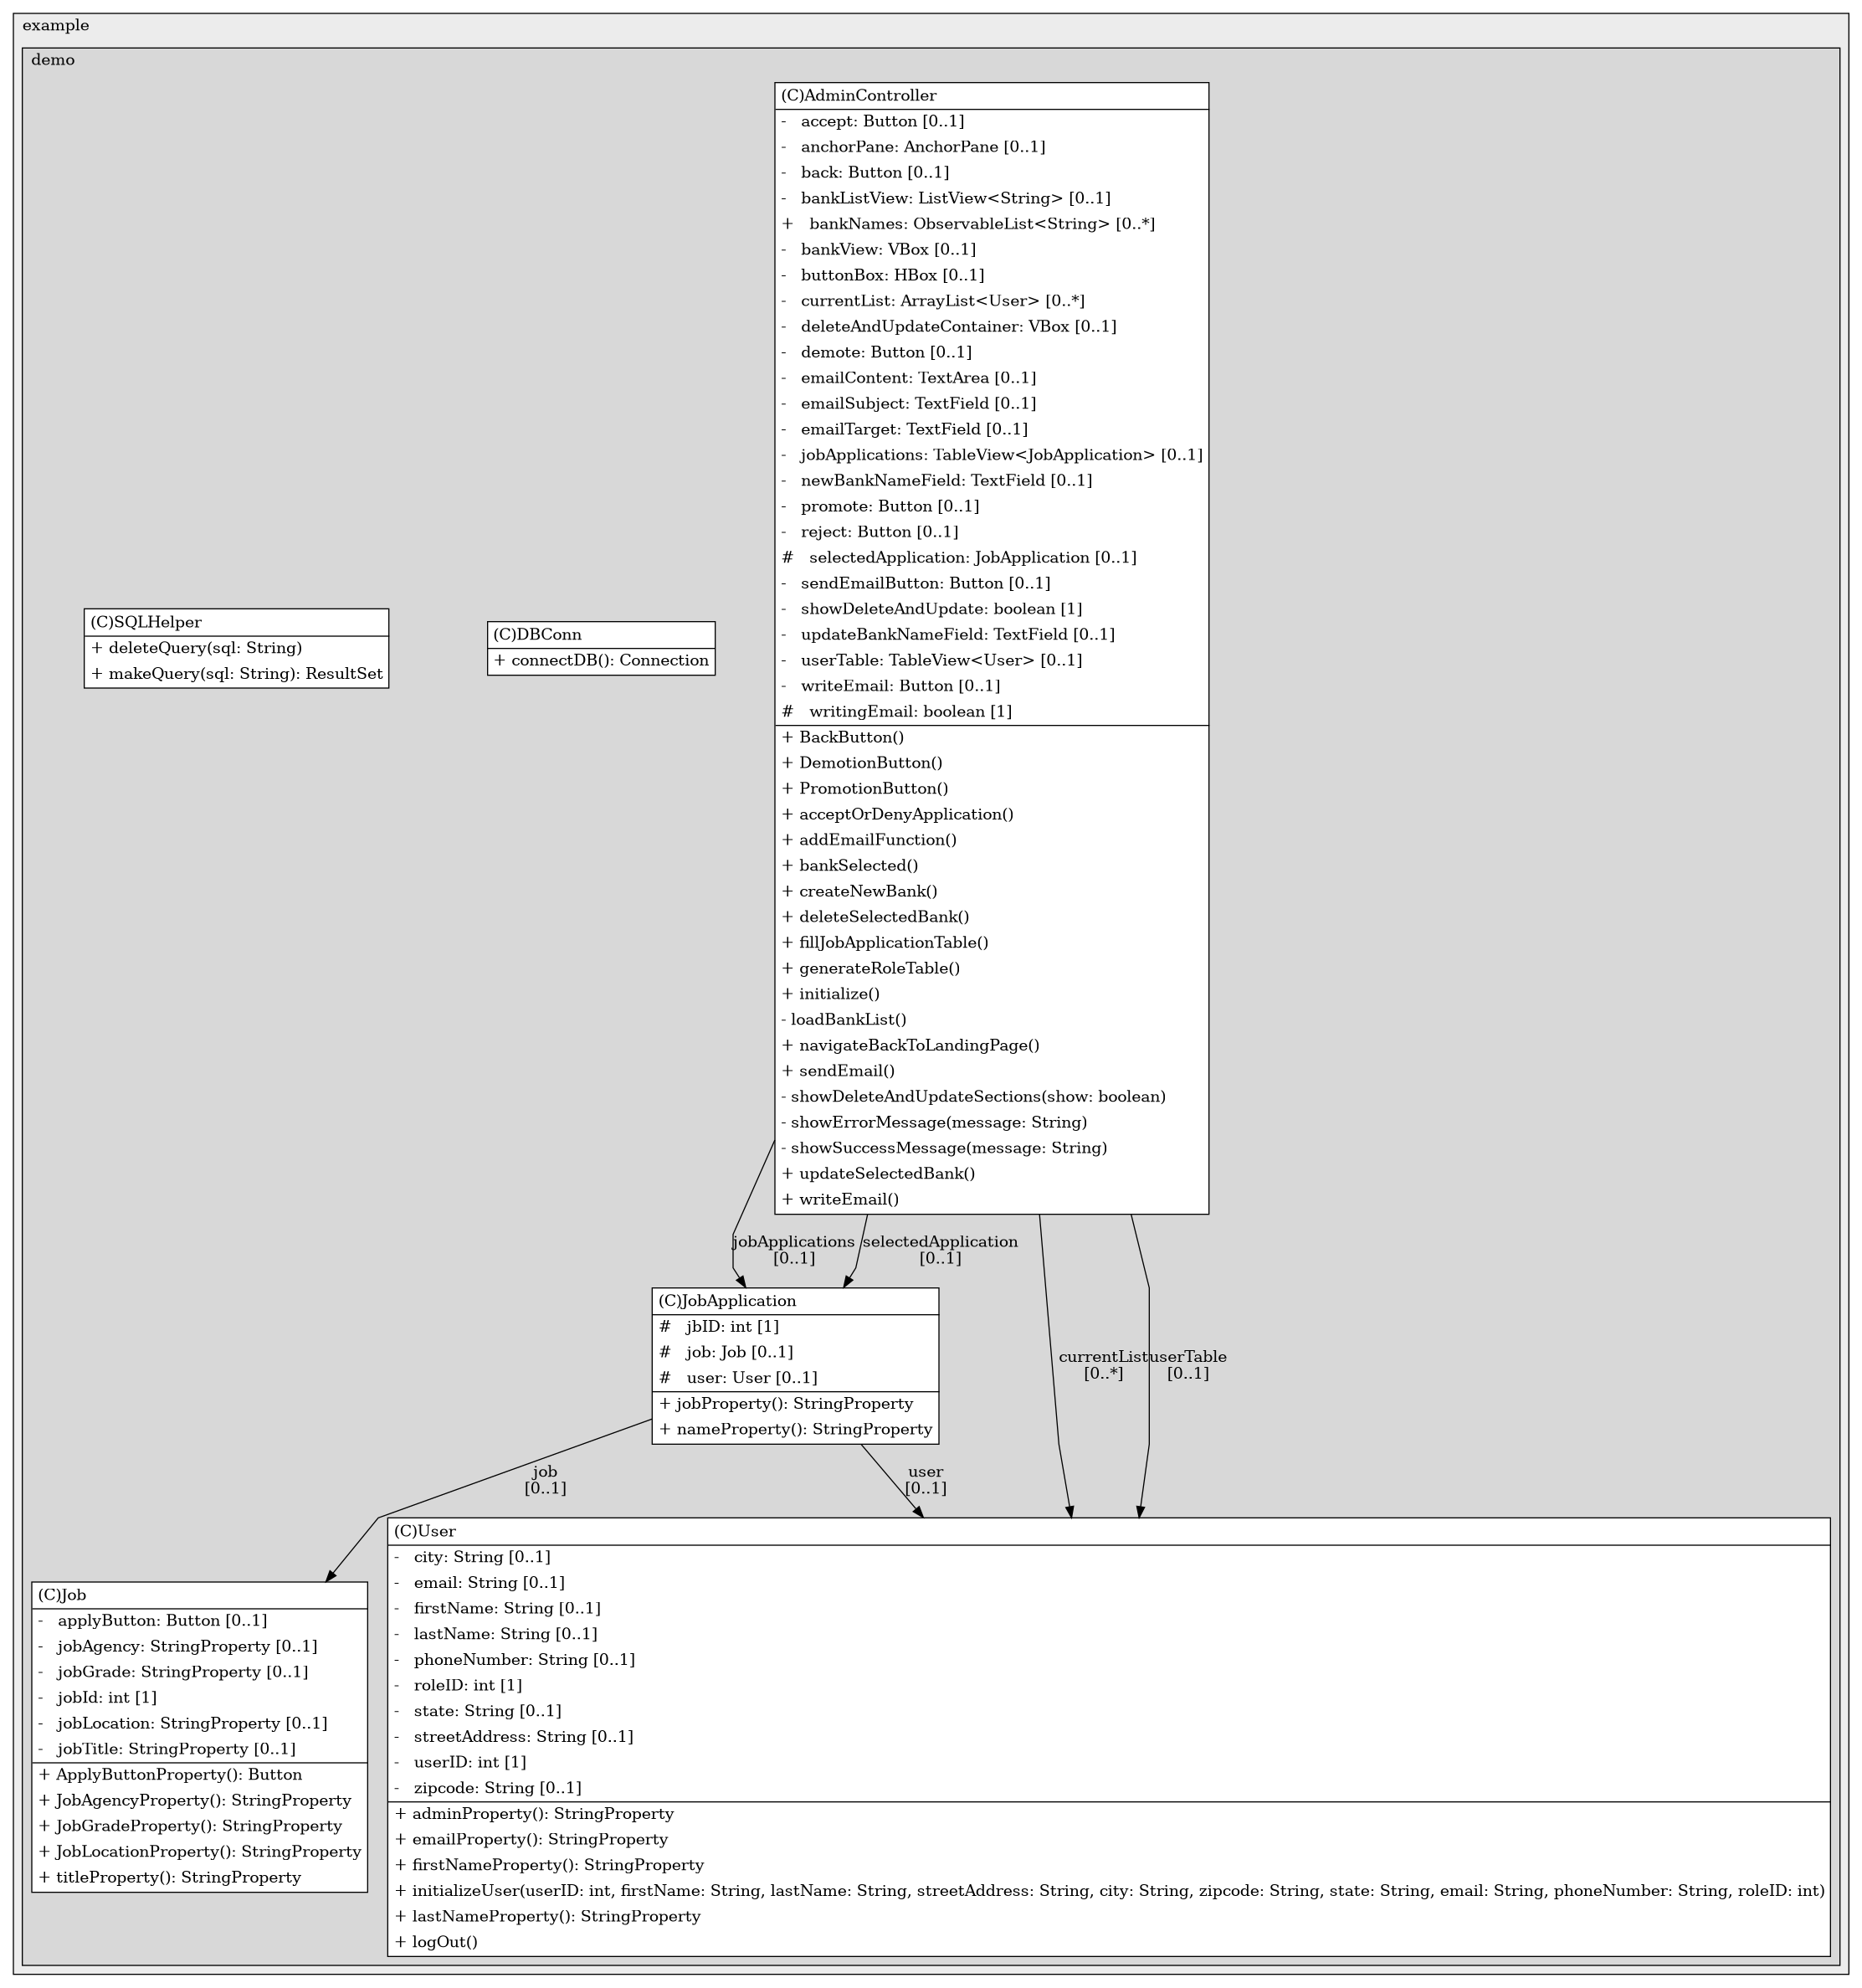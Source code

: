 @startuml

/' diagram meta data start
config=StructureConfiguration;
{
  "projectClassification": {
    "searchMode": "OpenProject", // OpenProject, AllProjects
    "includedProjects": "",
    "pathEndKeywords": "*.impl",
    "isClientPath": "",
    "isClientName": "",
    "isTestPath": "",
    "isTestName": "",
    "isMappingPath": "",
    "isMappingName": "",
    "isDataAccessPath": "",
    "isDataAccessName": "",
    "isDataStructurePath": "",
    "isDataStructureName": "",
    "isInterfaceStructuresPath": "",
    "isInterfaceStructuresName": "",
    "isEntryPointPath": "",
    "isEntryPointName": "",
    "treatFinalFieldsAsMandatory": false
  },
  "graphRestriction": {
    "classPackageExcludeFilter": "",
    "classPackageIncludeFilter": "",
    "classNameExcludeFilter": "",
    "classNameIncludeFilter": "",
    "methodNameExcludeFilter": "",
    "methodNameIncludeFilter": "",
    "removeByInheritance": "", // inheritance/annotation based filtering is done in a second step
    "removeByAnnotation": "",
    "removeByClassPackage": "", // cleanup the graph after inheritance/annotation based filtering is done
    "removeByClassName": "",
    "cutMappings": false,
    "cutEnum": true,
    "cutTests": true,
    "cutClient": true,
    "cutDataAccess": false,
    "cutInterfaceStructures": false,
    "cutDataStructures": false,
    "cutGetterAndSetter": true,
    "cutConstructors": true
  },
  "graphTraversal": {
    "forwardDepth": 6,
    "backwardDepth": 6,
    "classPackageExcludeFilter": "",
    "classPackageIncludeFilter": "",
    "classNameExcludeFilter": "",
    "classNameIncludeFilter": "",
    "methodNameExcludeFilter": "",
    "methodNameIncludeFilter": "",
    "hideMappings": false,
    "hideDataStructures": false,
    "hidePrivateMethods": true,
    "hideInterfaceCalls": true, // indirection: implementation -> interface (is hidden) -> implementation
    "onlyShowApplicationEntryPoints": false, // root node is included
    "useMethodCallsForStructureDiagram": "ForwardOnly" // ForwardOnly, BothDirections, No
  },
  "details": {
    "aggregation": "GroupByClass", // ByClass, GroupByClass, None
    "showClassGenericTypes": true,
    "showMethods": true,
    "showMethodParameterNames": true,
    "showMethodParameterTypes": true,
    "showMethodReturnType": true,
    "showPackageLevels": 2,
    "showDetailedClassStructure": true
  },
  "rootClass": "com.example.demo.AdminController",
  "extensionCallbackMethod": "" // qualified.class.name#methodName - signature: public static String method(String)
}
diagram meta data end '/



digraph g {
    rankdir="TB"
    splines=polyline
    

'nodes 
subgraph cluster_1322970774 { 
   	label=example
	labeljust=l
	fillcolor="#ececec"
	style=filled
   
   subgraph cluster_134842393 { 
   	label=demo
	labeljust=l
	fillcolor="#d8d8d8"
	style=filled
   
   AdminController813456180[
	label=<<TABLE BORDER="1" CELLBORDER="0" CELLPADDING="4" CELLSPACING="0">
<TR><TD ALIGN="LEFT" >(C)AdminController</TD></TR>
<HR/>
<TR><TD ALIGN="LEFT" >-   accept: Button [0..1]</TD></TR>
<TR><TD ALIGN="LEFT" >-   anchorPane: AnchorPane [0..1]</TD></TR>
<TR><TD ALIGN="LEFT" >-   back: Button [0..1]</TD></TR>
<TR><TD ALIGN="LEFT" >-   bankListView: ListView&lt;String&gt; [0..1]</TD></TR>
<TR><TD ALIGN="LEFT" >+   bankNames: ObservableList&lt;String&gt; [0..*]</TD></TR>
<TR><TD ALIGN="LEFT" >-   bankView: VBox [0..1]</TD></TR>
<TR><TD ALIGN="LEFT" >-   buttonBox: HBox [0..1]</TD></TR>
<TR><TD ALIGN="LEFT" >-   currentList: ArrayList&lt;User&gt; [0..*]</TD></TR>
<TR><TD ALIGN="LEFT" >-   deleteAndUpdateContainer: VBox [0..1]</TD></TR>
<TR><TD ALIGN="LEFT" >-   demote: Button [0..1]</TD></TR>
<TR><TD ALIGN="LEFT" >-   emailContent: TextArea [0..1]</TD></TR>
<TR><TD ALIGN="LEFT" >-   emailSubject: TextField [0..1]</TD></TR>
<TR><TD ALIGN="LEFT" >-   emailTarget: TextField [0..1]</TD></TR>
<TR><TD ALIGN="LEFT" >-   jobApplications: TableView&lt;JobApplication&gt; [0..1]</TD></TR>
<TR><TD ALIGN="LEFT" >-   newBankNameField: TextField [0..1]</TD></TR>
<TR><TD ALIGN="LEFT" >-   promote: Button [0..1]</TD></TR>
<TR><TD ALIGN="LEFT" >-   reject: Button [0..1]</TD></TR>
<TR><TD ALIGN="LEFT" >#   selectedApplication: JobApplication [0..1]</TD></TR>
<TR><TD ALIGN="LEFT" >-   sendEmailButton: Button [0..1]</TD></TR>
<TR><TD ALIGN="LEFT" >-   showDeleteAndUpdate: boolean [1]</TD></TR>
<TR><TD ALIGN="LEFT" >-   updateBankNameField: TextField [0..1]</TD></TR>
<TR><TD ALIGN="LEFT" >-   userTable: TableView&lt;User&gt; [0..1]</TD></TR>
<TR><TD ALIGN="LEFT" >-   writeEmail: Button [0..1]</TD></TR>
<TR><TD ALIGN="LEFT" >#   writingEmail: boolean [1]</TD></TR>
<HR/>
<TR><TD ALIGN="LEFT" >+ BackButton()</TD></TR>
<TR><TD ALIGN="LEFT" >+ DemotionButton()</TD></TR>
<TR><TD ALIGN="LEFT" >+ PromotionButton()</TD></TR>
<TR><TD ALIGN="LEFT" >+ acceptOrDenyApplication()</TD></TR>
<TR><TD ALIGN="LEFT" >+ addEmailFunction()</TD></TR>
<TR><TD ALIGN="LEFT" >+ bankSelected()</TD></TR>
<TR><TD ALIGN="LEFT" >+ createNewBank()</TD></TR>
<TR><TD ALIGN="LEFT" >+ deleteSelectedBank()</TD></TR>
<TR><TD ALIGN="LEFT" >+ fillJobApplicationTable()</TD></TR>
<TR><TD ALIGN="LEFT" >+ generateRoleTable()</TD></TR>
<TR><TD ALIGN="LEFT" >+ initialize()</TD></TR>
<TR><TD ALIGN="LEFT" >- loadBankList()</TD></TR>
<TR><TD ALIGN="LEFT" >+ navigateBackToLandingPage()</TD></TR>
<TR><TD ALIGN="LEFT" >+ sendEmail()</TD></TR>
<TR><TD ALIGN="LEFT" >- showDeleteAndUpdateSections(show: boolean)</TD></TR>
<TR><TD ALIGN="LEFT" >- showErrorMessage(message: String)</TD></TR>
<TR><TD ALIGN="LEFT" >- showSuccessMessage(message: String)</TD></TR>
<TR><TD ALIGN="LEFT" >+ updateSelectedBank()</TD></TR>
<TR><TD ALIGN="LEFT" >+ writeEmail()</TD></TR>
</TABLE>>
	style=filled
	margin=0
	shape=plaintext
	fillcolor="#FFFFFF"
];

DBConn813456180[
	label=<<TABLE BORDER="1" CELLBORDER="0" CELLPADDING="4" CELLSPACING="0">
<TR><TD ALIGN="LEFT" >(C)DBConn</TD></TR>
<HR/>
<TR><TD ALIGN="LEFT" >+ connectDB(): Connection</TD></TR>
</TABLE>>
	style=filled
	margin=0
	shape=plaintext
	fillcolor="#FFFFFF"
];

Job813456180[
	label=<<TABLE BORDER="1" CELLBORDER="0" CELLPADDING="4" CELLSPACING="0">
<TR><TD ALIGN="LEFT" >(C)Job</TD></TR>
<HR/>
<TR><TD ALIGN="LEFT" >-   applyButton: Button [0..1]</TD></TR>
<TR><TD ALIGN="LEFT" >-   jobAgency: StringProperty [0..1]</TD></TR>
<TR><TD ALIGN="LEFT" >-   jobGrade: StringProperty [0..1]</TD></TR>
<TR><TD ALIGN="LEFT" >-   jobId: int [1]</TD></TR>
<TR><TD ALIGN="LEFT" >-   jobLocation: StringProperty [0..1]</TD></TR>
<TR><TD ALIGN="LEFT" >-   jobTitle: StringProperty [0..1]</TD></TR>
<HR/>
<TR><TD ALIGN="LEFT" >+ ApplyButtonProperty(): Button</TD></TR>
<TR><TD ALIGN="LEFT" >+ JobAgencyProperty(): StringProperty</TD></TR>
<TR><TD ALIGN="LEFT" >+ JobGradeProperty(): StringProperty</TD></TR>
<TR><TD ALIGN="LEFT" >+ JobLocationProperty(): StringProperty</TD></TR>
<TR><TD ALIGN="LEFT" >+ titleProperty(): StringProperty</TD></TR>
</TABLE>>
	style=filled
	margin=0
	shape=plaintext
	fillcolor="#FFFFFF"
];

JobApplication1563538801[
	label=<<TABLE BORDER="1" CELLBORDER="0" CELLPADDING="4" CELLSPACING="0">
<TR><TD ALIGN="LEFT" >(C)JobApplication</TD></TR>
<HR/>
<TR><TD ALIGN="LEFT" >#   jbID: int [1]</TD></TR>
<TR><TD ALIGN="LEFT" >#   job: Job [0..1]</TD></TR>
<TR><TD ALIGN="LEFT" >#   user: User [0..1]</TD></TR>
<HR/>
<TR><TD ALIGN="LEFT" >+ jobProperty(): StringProperty</TD></TR>
<TR><TD ALIGN="LEFT" >+ nameProperty(): StringProperty</TD></TR>
</TABLE>>
	style=filled
	margin=0
	shape=plaintext
	fillcolor="#FFFFFF"
];

SQLHelper813456180[
	label=<<TABLE BORDER="1" CELLBORDER="0" CELLPADDING="4" CELLSPACING="0">
<TR><TD ALIGN="LEFT" >(C)SQLHelper</TD></TR>
<HR/>
<TR><TD ALIGN="LEFT" >+ deleteQuery(sql: String)</TD></TR>
<TR><TD ALIGN="LEFT" >+ makeQuery(sql: String): ResultSet</TD></TR>
</TABLE>>
	style=filled
	margin=0
	shape=plaintext
	fillcolor="#FFFFFF"
];

User813456180[
	label=<<TABLE BORDER="1" CELLBORDER="0" CELLPADDING="4" CELLSPACING="0">
<TR><TD ALIGN="LEFT" >(C)User</TD></TR>
<HR/>
<TR><TD ALIGN="LEFT" >-   city: String [0..1]</TD></TR>
<TR><TD ALIGN="LEFT" >-   email: String [0..1]</TD></TR>
<TR><TD ALIGN="LEFT" >-   firstName: String [0..1]</TD></TR>
<TR><TD ALIGN="LEFT" >-   lastName: String [0..1]</TD></TR>
<TR><TD ALIGN="LEFT" >-   phoneNumber: String [0..1]</TD></TR>
<TR><TD ALIGN="LEFT" >-   roleID: int [1]</TD></TR>
<TR><TD ALIGN="LEFT" >-   state: String [0..1]</TD></TR>
<TR><TD ALIGN="LEFT" >-   streetAddress: String [0..1]</TD></TR>
<TR><TD ALIGN="LEFT" >-   userID: int [1]</TD></TR>
<TR><TD ALIGN="LEFT" >-   zipcode: String [0..1]</TD></TR>
<HR/>
<TR><TD ALIGN="LEFT" >+ adminProperty(): StringProperty</TD></TR>
<TR><TD ALIGN="LEFT" >+ emailProperty(): StringProperty</TD></TR>
<TR><TD ALIGN="LEFT" >+ firstNameProperty(): StringProperty</TD></TR>
<TR><TD ALIGN="LEFT" >+ initializeUser(userID: int, firstName: String, lastName: String, streetAddress: String, city: String, zipcode: String, state: String, email: String, phoneNumber: String, roleID: int)</TD></TR>
<TR><TD ALIGN="LEFT" >+ lastNameProperty(): StringProperty</TD></TR>
<TR><TD ALIGN="LEFT" >+ logOut()</TD></TR>
</TABLE>>
	style=filled
	margin=0
	shape=plaintext
	fillcolor="#FFFFFF"
];
} 
} 

'edges    
AdminController813456180 -> JobApplication1563538801[label="jobApplications
[0..1]"];
AdminController813456180 -> JobApplication1563538801[label="selectedApplication
[0..1]"];
AdminController813456180 -> User813456180[label="currentList
[0..*]"];
AdminController813456180 -> User813456180[label="userTable
[0..1]"];
JobApplication1563538801 -> Job813456180[label="job
[0..1]"];
JobApplication1563538801 -> User813456180[label="user
[0..1]"];
    
}
@enduml